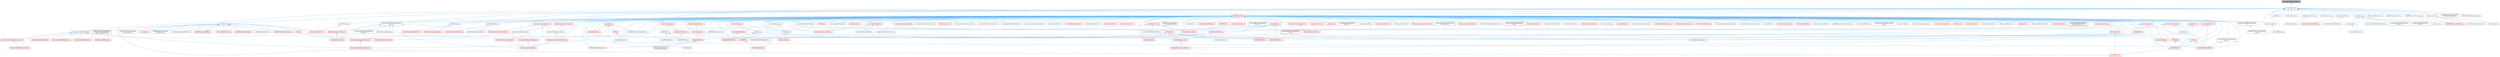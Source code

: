 digraph "StrongObjectPtrTemplates.h"
{
 // INTERACTIVE_SVG=YES
 // LATEX_PDF_SIZE
  bgcolor="transparent";
  edge [fontname=Helvetica,fontsize=10,labelfontname=Helvetica,labelfontsize=10];
  node [fontname=Helvetica,fontsize=10,shape=box,height=0.2,width=0.4];
  Node1 [id="Node000001",label="StrongObjectPtrTemplates.h",height=0.2,width=0.4,color="gray40", fillcolor="grey60", style="filled", fontcolor="black",tooltip=" "];
  Node1 -> Node2 [id="edge1_Node000001_Node000002",dir="back",color="steelblue1",style="solid",tooltip=" "];
  Node2 [id="Node000002",label="StrongObjectPtr.h",height=0.2,width=0.4,color="grey40", fillcolor="white", style="filled",URL="$d4/db9/StrongObjectPtr_8h.html",tooltip=" "];
  Node2 -> Node3 [id="edge2_Node000002_Node000003",dir="back",color="steelblue1",style="solid",tooltip=" "];
  Node3 [id="Node000003",label="AudioDevice.h",height=0.2,width=0.4,color="grey40", fillcolor="white", style="filled",URL="$d7/ddb/AudioDevice_8h.html",tooltip=" "];
  Node3 -> Node4 [id="edge3_Node000003_Node000004",dir="back",color="steelblue1",style="solid",tooltip=" "];
  Node4 [id="Node000004",label="SoundDefinitions.h",height=0.2,width=0.4,color="grey40", fillcolor="white", style="filled",URL="$d4/da9/SoundDefinitions_8h.html",tooltip=" "];
  Node3 -> Node5 [id="edge4_Node000003_Node000005",dir="back",color="steelblue1",style="solid",tooltip=" "];
  Node5 [id="Node000005",label="SoundNodeDoppler.h",height=0.2,width=0.4,color="grey40", fillcolor="white", style="filled",URL="$d1/d51/SoundNodeDoppler_8h.html",tooltip=" "];
  Node3 -> Node6 [id="edge5_Node000003_Node000006",dir="back",color="steelblue1",style="solid",tooltip=" "];
  Node6 [id="Node000006",label="SoundSubmixGraphNode.h",height=0.2,width=0.4,color="grey40", fillcolor="white", style="filled",URL="$d5/d09/SoundSubmixGraphNode_8h.html",tooltip=" "];
  Node2 -> Node7 [id="edge6_Node000002_Node000007",dir="back",color="steelblue1",style="solid",tooltip=" "];
  Node7 [id="Node000007",label="AudioMeter.h",height=0.2,width=0.4,color="grey40", fillcolor="white", style="filled",URL="$de/db0/AudioMeter_8h.html",tooltip=" "];
  Node2 -> Node8 [id="edge7_Node000002_Node000008",dir="back",color="steelblue1",style="solid",tooltip=" "];
  Node8 [id="Node000008",label="AudioOscilloscope.h",height=0.2,width=0.4,color="grey40", fillcolor="white", style="filled",URL="$d5/d81/AudioOscilloscope_8h.html",tooltip=" "];
  Node2 -> Node9 [id="edge8_Node000002_Node000009",dir="back",color="steelblue1",style="solid",tooltip=" "];
  Node9 [id="Node000009",label="AudioSpectrumAnalyzer.h",height=0.2,width=0.4,color="grey40", fillcolor="white", style="filled",URL="$de/dae/AudioSpectrumAnalyzer_8h.html",tooltip=" "];
  Node9 -> Node10 [id="edge9_Node000009_Node000010",dir="back",color="steelblue1",style="solid",tooltip=" "];
  Node10 [id="Node000010",label="AudioSpectrogram.h",height=0.2,width=0.4,color="grey40", fillcolor="white", style="filled",URL="$de/d47/AudioSpectrogram_8h.html",tooltip=" "];
  Node2 -> Node11 [id="edge10_Node000002_Node000011",dir="back",color="steelblue1",style="solid",tooltip=" "];
  Node11 [id="Node000011",label="AudioVectorscope.h",height=0.2,width=0.4,color="grey40", fillcolor="white", style="filled",URL="$d8/d00/AudioVectorscope_8h.html",tooltip=" "];
  Node2 -> Node12 [id="edge11_Node000002_Node000012",dir="back",color="steelblue1",style="solid",tooltip=" "];
  Node12 [id="Node000012",label="DisplayClusterLightCardEditor\lHelper.h",height=0.2,width=0.4,color="grey40", fillcolor="white", style="filled",URL="$d5/d0b/DisplayClusterLightCardEditorHelper_8h.html",tooltip=" "];
  Node2 -> Node13 [id="edge12_Node000002_Node000013",dir="back",color="steelblue1",style="solid",tooltip=" "];
  Node13 [id="Node000013",label="EditorViewModel.h",height=0.2,width=0.4,color="grey40", fillcolor="white", style="filled",URL="$da/d6b/EditorViewModel_8h.html",tooltip=" "];
  Node13 -> Node14 [id="edge13_Node000013_Node000014",dir="back",color="steelblue1",style="solid",tooltip=" "];
  Node14 [id="Node000014",label="EditorSharedViewModelData.h",height=0.2,width=0.4,color="grey40", fillcolor="white", style="filled",URL="$dd/dc7/EditorSharedViewModelData_8h.html",tooltip=" "];
  Node13 -> Node15 [id="edge14_Node000013_Node000015",dir="back",color="steelblue1",style="solid",tooltip=" "];
  Node15 [id="Node000015",label="SequencerEditorViewModel.h",height=0.2,width=0.4,color="red", fillcolor="#FFF0F0", style="filled",URL="$da/d57/SequencerEditorViewModel_8h.html",tooltip=" "];
  Node2 -> Node25 [id="edge15_Node000002_Node000025",dir="back",color="steelblue1",style="solid",tooltip=" "];
  Node25 [id="Node000025",label="GroomAsset.h",height=0.2,width=0.4,color="grey40", fillcolor="white", style="filled",URL="$d8/df1/GroomAsset_8h.html",tooltip=" "];
  Node25 -> Node26 [id="edge16_Node000025_Node000026",dir="back",color="steelblue1",style="solid",tooltip=" "];
  Node26 [id="Node000026",label="GroomCache.h",height=0.2,width=0.4,color="grey40", fillcolor="white", style="filled",URL="$d7/d6e/GroomCache_8h.html",tooltip=" "];
  Node25 -> Node27 [id="edge17_Node000025_Node000027",dir="back",color="steelblue1",style="solid",tooltip=" "];
  Node27 [id="Node000027",label="GroomComponent.h",height=0.2,width=0.4,color="grey40", fillcolor="white", style="filled",URL="$de/d2e/GroomComponent_8h.html",tooltip=" "];
  Node25 -> Node28 [id="edge18_Node000025_Node000028",dir="back",color="steelblue1",style="solid",tooltip=" "];
  Node28 [id="Node000028",label="GroomCreateFollicleMaskOptions.h",height=0.2,width=0.4,color="grey40", fillcolor="white", style="filled",URL="$d7/d8b/GroomCreateFollicleMaskOptions_8h.html",tooltip=" "];
  Node25 -> Node29 [id="edge19_Node000025_Node000029",dir="back",color="steelblue1",style="solid",tooltip=" "];
  Node29 [id="Node000029",label="GroomCreateStrandsTextures\lOptions.h",height=0.2,width=0.4,color="grey40", fillcolor="white", style="filled",URL="$da/dfc/GroomCreateStrandsTexturesOptions_8h.html",tooltip=" "];
  Node25 -> Node30 [id="edge20_Node000025_Node000030",dir="back",color="steelblue1",style="solid",tooltip=" "];
  Node30 [id="Node000030",label="GroomInstance.h",height=0.2,width=0.4,color="grey40", fillcolor="white", style="filled",URL="$dd/d47/GroomInstance_8h.html",tooltip=" "];
  Node30 -> Node27 [id="edge21_Node000030_Node000027",dir="back",color="steelblue1",style="solid",tooltip=" "];
  Node25 -> Node31 [id="edge22_Node000025_Node000031",dir="back",color="steelblue1",style="solid",tooltip=" "];
  Node31 [id="Node000031",label="NiagaraDataInterfaceHair\lStrands.h",height=0.2,width=0.4,color="grey40", fillcolor="white", style="filled",URL="$da/dd2/NiagaraDataInterfaceHairStrands_8h.html",tooltip=" "];
  Node2 -> Node32 [id="edge23_Node000002_Node000032",dir="back",color="steelblue1",style="solid",tooltip=" "];
  Node32 [id="Node000032",label="MovieSceneEntityManager.h",height=0.2,width=0.4,color="grey40", fillcolor="white", style="filled",URL="$d5/d5b/MovieSceneEntityManager_8h.html",tooltip=" "];
  Node32 -> Node33 [id="edge24_Node000032_Node000033",dir="back",color="steelblue1",style="solid",tooltip=" "];
  Node33 [id="Node000033",label="BuiltInComponentTypes.h",height=0.2,width=0.4,color="red", fillcolor="#FFF0F0", style="filled",URL="$dc/d94/BuiltInComponentTypes_8h.html",tooltip=" "];
  Node32 -> Node111 [id="edge25_Node000032_Node000111",dir="back",color="steelblue1",style="solid",tooltip=" "];
  Node111 [id="Node000111",label="MovieSceneComponentAccessors.h",height=0.2,width=0.4,color="red", fillcolor="#FFF0F0", style="filled",URL="$db/d67/MovieSceneComponentAccessors_8h.html",tooltip=" "];
  Node111 -> Node113 [id="edge26_Node000111_Node000113",dir="back",color="steelblue1",style="solid",tooltip=" "];
  Node113 [id="Node000113",label="MovieSceneEntitySystemTask.h",height=0.2,width=0.4,color="red", fillcolor="#FFF0F0", style="filled",URL="$d5/dcb/MovieSceneEntitySystemTask_8h.html",tooltip=" "];
  Node32 -> Node152 [id="edge27_Node000032_Node000152",dir="back",color="steelblue1",style="solid",tooltip=" "];
  Node152 [id="Node000152",label="MovieSceneEntityBuilder.h",height=0.2,width=0.4,color="red", fillcolor="#FFF0F0", style="filled",URL="$d4/df8/MovieSceneEntityBuilder_8h.html",tooltip=" "];
  Node32 -> Node263 [id="edge28_Node000032_Node000263",dir="back",color="steelblue1",style="solid",tooltip=" "];
  Node263 [id="Node000263",label="MovieSceneEntityMutations.h",height=0.2,width=0.4,color="red", fillcolor="#FFF0F0", style="filled",URL="$d1/da2/MovieSceneEntityMutations_8h.html",tooltip=" "];
  Node32 -> Node264 [id="edge29_Node000032_Node000264",dir="back",color="steelblue1",style="solid",tooltip=" "];
  Node264 [id="Node000264",label="MovieSceneEntitySystem.h",height=0.2,width=0.4,color="red", fillcolor="#FFF0F0", style="filled",URL="$dd/d4b/MovieSceneEntitySystem_8h.html",tooltip=" "];
  Node32 -> Node118 [id="edge30_Node000032_Node000118",dir="back",color="steelblue1",style="solid",tooltip=" "];
  Node118 [id="Node000118",label="MovieSceneEntitySystemLinker.h",height=0.2,width=0.4,color="red", fillcolor="#FFF0F0", style="filled",URL="$d9/d16/MovieSceneEntitySystemLinker_8h.html",tooltip=" "];
  Node32 -> Node113 [id="edge31_Node000032_Node000113",dir="back",color="steelblue1",style="solid",tooltip=" "];
  Node32 -> Node211 [id="edge32_Node000032_Node000211",dir="back",color="steelblue1",style="solid",tooltip=" "];
  Node211 [id="Node000211",label="MovieSceneSequenceInstance.h",height=0.2,width=0.4,color="red", fillcolor="#FFF0F0", style="filled",URL="$d1/d07/MovieSceneSequenceInstance_8h.html",tooltip=" "];
  Node211 -> Node118 [id="edge33_Node000211_Node000118",dir="back",color="steelblue1",style="solid",tooltip=" "];
  Node2 -> Node224 [id="edge34_Node000002_Node000224",dir="back",color="steelblue1",style="solid",tooltip=" "];
  Node224 [id="Node000224",label="MovieSceneEvaluationTemplate\lInstance.h",height=0.2,width=0.4,color="grey40", fillcolor="white", style="filled",URL="$dc/d63/MovieSceneEvaluationTemplateInstance_8h.html",tooltip=" "];
  Node224 -> Node225 [id="edge35_Node000224_Node000225",dir="back",color="steelblue1",style="solid",tooltip=" "];
  Node225 [id="Node000225",label="LevelSequencePlayer.h",height=0.2,width=0.4,color="red", fillcolor="#FFF0F0", style="filled",URL="$d0/d5e/LevelSequencePlayer_8h.html",tooltip=" "];
  Node224 -> Node228 [id="edge36_Node000224_Node000228",dir="back",color="steelblue1",style="solid",tooltip=" "];
  Node228 [id="Node000228",label="MovieSceneCompiledVolatility\lManager.h",height=0.2,width=0.4,color="grey40", fillcolor="white", style="filled",URL="$db/ddd/MovieSceneCompiledVolatilityManager_8h.html",tooltip=" "];
  Node224 -> Node134 [id="edge37_Node000224_Node000134",dir="back",color="steelblue1",style="solid",tooltip=" "];
  Node134 [id="Node000134",label="MovieSceneEvaluation.h",height=0.2,width=0.4,color="red", fillcolor="#FFF0F0", style="filled",URL="$dc/ded/MovieSceneEvaluation_8h.html",tooltip=" "];
  Node224 -> Node229 [id="edge38_Node000224_Node000229",dir="back",color="steelblue1",style="solid",tooltip=" "];
  Node229 [id="Node000229",label="MovieSceneLegacyPlayer.h",height=0.2,width=0.4,color="grey40", fillcolor="white", style="filled",URL="$d7/dfb/MovieSceneLegacyPlayer_8h.html",tooltip=" "];
  Node224 -> Node141 [id="edge39_Node000224_Node000141",dir="back",color="steelblue1",style="solid",tooltip=" "];
  Node141 [id="Node000141",label="MovieScenePropertyTemplate.h",height=0.2,width=0.4,color="red", fillcolor="#FFF0F0", style="filled",URL="$d9/d24/MovieScenePropertyTemplate_8h.html",tooltip=" "];
  Node224 -> Node230 [id="edge40_Node000224_Node000230",dir="back",color="steelblue1",style="solid",tooltip=" "];
  Node230 [id="Node000230",label="MovieSceneSequencePlayer.h",height=0.2,width=0.4,color="red", fillcolor="#FFF0F0", style="filled",URL="$d3/d08/MovieSceneSequencePlayer_8h.html",tooltip=" "];
  Node230 -> Node225 [id="edge41_Node000230_Node000225",dir="back",color="steelblue1",style="solid",tooltip=" "];
  Node2 -> Node289 [id="edge42_Node000002_Node000289",dir="back",color="steelblue1",style="solid",tooltip=" "];
  Node289 [id="Node000289",label="MovieSceneMediaTrack.h",height=0.2,width=0.4,color="grey40", fillcolor="white", style="filled",URL="$da/d47/MovieSceneMediaTrack_8h.html",tooltip=" "];
  Node2 -> Node290 [id="edge43_Node000002_Node000290",dir="back",color="steelblue1",style="solid",tooltip=" "];
  Node290 [id="Node000290",label="PointerVariants.h",height=0.2,width=0.4,color="grey40", fillcolor="white", style="filled",URL="$d8/d7c/PointerVariants_8h.html",tooltip=" "];
  Node290 -> Node291 [id="edge44_Node000290_Node000291",dir="back",color="steelblue1",style="solid",tooltip=" "];
  Node291 [id="Node000291",label="IPixelStreaming2AudioSink.h",height=0.2,width=0.4,color="red", fillcolor="#FFF0F0", style="filled",URL="$d4/d83/IPixelStreaming2AudioSink_8h.html",tooltip=" "];
  Node290 -> Node299 [id="edge45_Node000290_Node000299",dir="back",color="steelblue1",style="solid",tooltip=" "];
  Node299 [id="Node000299",label="IPixelStreaming2VideoSink.h",height=0.2,width=0.4,color="red", fillcolor="#FFF0F0", style="filled",URL="$d7/dcb/IPixelStreaming2VideoSink_8h.html",tooltip=" "];
  Node2 -> Node302 [id="edge46_Node000002_Node000302",dir="back",color="steelblue1",style="solid",tooltip=" "];
  Node302 [id="Node000302",label="RigVMCodeGenerator.h",height=0.2,width=0.4,color="grey40", fillcolor="white", style="filled",URL="$d4/d2b/RigVMCodeGenerator_8h.html",tooltip=" "];
  Node2 -> Node303 [id="edge47_Node000002_Node000303",dir="back",color="steelblue1",style="solid",tooltip=" "];
  Node303 [id="Node000303",label="RigVMMinimalEnvironment.h",height=0.2,width=0.4,color="grey40", fillcolor="white", style="filled",URL="$d4/d4a/RigVMMinimalEnvironment_8h.html",tooltip=" "];
  Node303 -> Node304 [id="edge48_Node000303_Node000304",dir="back",color="steelblue1",style="solid",tooltip=" "];
  Node304 [id="Node000304",label="SRigVMNodePreviewWidget.h",height=0.2,width=0.4,color="red", fillcolor="#FFF0F0", style="filled",URL="$d5/d72/SRigVMNodePreviewWidget_8h.html",tooltip=" "];
  Node2 -> Node306 [id="edge49_Node000002_Node000306",dir="back",color="steelblue1",style="solid",tooltip=" "];
  Node306 [id="Node000306",label="ShaderCompiler.h",height=0.2,width=0.4,color="grey40", fillcolor="white", style="filled",URL="$d4/de9/ShaderCompiler_8h.html",tooltip=" "];
  Node306 -> Node307 [id="edge50_Node000306_Node000307",dir="back",color="steelblue1",style="solid",tooltip=" "];
  Node307 [id="Node000307",label="ODSCManager.h",height=0.2,width=0.4,color="grey40", fillcolor="white", style="filled",URL="$d9/d08/ODSCManager_8h.html",tooltip=" "];
  Node306 -> Node308 [id="edge51_Node000306_Node000308",dir="back",color="steelblue1",style="solid",tooltip=" "];
  Node308 [id="Node000308",label="ShaderCompilerInternal.cpp",height=0.2,width=0.4,color="grey40", fillcolor="white", style="filled",URL="$db/dce/ShaderCompilerInternal_8cpp.html",tooltip=" "];
  Node2 -> Node309 [id="edge52_Node000002_Node000309",dir="back",color="steelblue1",style="solid",tooltip=" "];
  Node309 [id="Node000309",label="StateTreeNodeRef.h",height=0.2,width=0.4,color="grey40", fillcolor="white", style="filled",URL="$de/dc3/StateTreeNodeRef_8h.html",tooltip=" "];
  Node309 -> Node310 [id="edge53_Node000309_Node000310",dir="back",color="steelblue1",style="solid",tooltip=" "];
  Node310 [id="Node000310",label="StateTreeExecutionContext.h",height=0.2,width=0.4,color="red", fillcolor="#FFF0F0", style="filled",URL="$d0/d75/StateTreeExecutionContext_8h.html",tooltip=" "];
  Node309 -> Node312 [id="edge54_Node000309_Node000312",dir="back",color="steelblue1",style="solid",tooltip=" "];
  Node312 [id="Node000312",label="StateTreeTaskBlueprintBase.h",height=0.2,width=0.4,color="grey40", fillcolor="white", style="filled",URL="$db/d6a/StateTreeTaskBlueprintBase_8h.html",tooltip=" "];
  Node2 -> Node313 [id="edge55_Node000002_Node000313",dir="back",color="steelblue1",style="solid",tooltip=" "];
  Node313 [id="Node000313",label="StaticMesh.h",height=0.2,width=0.4,color="grey40", fillcolor="white", style="filled",URL="$dc/d8f/StaticMesh_8h.html",tooltip=" "];
  Node313 -> Node314 [id="edge56_Node000313_Node000314",dir="back",color="steelblue1",style="solid",tooltip=" "];
  Node314 [id="Node000314",label="ChaosFleshGenerateSurface\lBindingsNode.h",height=0.2,width=0.4,color="grey40", fillcolor="white", style="filled",URL="$db/dca/ChaosFleshGenerateSurfaceBindingsNode_8h.html",tooltip=" "];
  Node313 -> Node315 [id="edge57_Node000313_Node000315",dir="back",color="steelblue1",style="solid",tooltip=" "];
  Node315 [id="Node000315",label="DisplayClusterConfiguration\lTypes_OutputRemap.h",height=0.2,width=0.4,color="red", fillcolor="#FFF0F0", style="filled",URL="$d9/d4f/DisplayClusterConfigurationTypes__OutputRemap_8h.html",tooltip=" "];
  Node313 -> Node326 [id="edge58_Node000313_Node000326",dir="back",color="steelblue1",style="solid",tooltip=" "];
  Node326 [id="Node000326",label="Editor.h",height=0.2,width=0.4,color="red", fillcolor="#FFF0F0", style="filled",URL="$de/d6e/Editor_8h.html",tooltip=" "];
  Node326 -> Node458 [id="edge59_Node000326_Node000458",dir="back",color="steelblue1",style="solid",tooltip=" "];
  Node458 [id="Node000458",label="ExternalDirtyActorsTracker.h",height=0.2,width=0.4,color="red", fillcolor="#FFF0F0", style="filled",URL="$db/d89/ExternalDirtyActorsTracker_8h.html",tooltip=" "];
  Node313 -> Node546 [id="edge60_Node000313_Node000546",dir="back",color="steelblue1",style="solid",tooltip=" "];
  Node546 [id="Node000546",label="EngineMinimal.h",height=0.2,width=0.4,color="red", fillcolor="#FFF0F0", style="filled",URL="$d0/d2c/EngineMinimal_8h.html",tooltip=" "];
  Node313 -> Node548 [id="edge61_Node000313_Node000548",dir="back",color="steelblue1",style="solid",tooltip=" "];
  Node548 [id="Node000548",label="EngineSharedPCH.h",height=0.2,width=0.4,color="red", fillcolor="#FFF0F0", style="filled",URL="$dc/dbb/EngineSharedPCH_8h.html",tooltip=" "];
  Node313 -> Node549 [id="edge62_Node000313_Node000549",dir="back",color="steelblue1",style="solid",tooltip=" "];
  Node549 [id="Node000549",label="FleshAsset.h",height=0.2,width=0.4,color="red", fillcolor="#FFF0F0", style="filled",URL="$d7/d5c/FleshAsset_8h.html",tooltip=" "];
  Node313 -> Node557 [id="edge63_Node000313_Node000557",dir="back",color="steelblue1",style="solid",tooltip=" "];
  Node557 [id="Node000557",label="InstancedStaticMesh.h",height=0.2,width=0.4,color="red", fillcolor="#FFF0F0", style="filled",URL="$dd/d89/InstancedStaticMesh_8h.html",tooltip=" "];
  Node313 -> Node561 [id="edge64_Node000313_Node000561",dir="back",color="steelblue1",style="solid",tooltip=" "];
  Node561 [id="Node000561",label="LightWeightInstanceStatic\lMeshManager.h",height=0.2,width=0.4,color="grey40", fillcolor="white", style="filled",URL="$d4/d75/LightWeightInstanceStaticMeshManager_8h.html",tooltip=" "];
  Node313 -> Node562 [id="edge65_Node000313_Node000562",dir="back",color="steelblue1",style="solid",tooltip=" "];
  Node562 [id="Node000562",label="NaniteAssemblyDataBuilder.h",height=0.2,width=0.4,color="grey40", fillcolor="white", style="filled",URL="$d4/d5c/NaniteAssemblyDataBuilder_8h.html",tooltip=" "];
  Node313 -> Node563 [id="edge66_Node000313_Node000563",dir="back",color="steelblue1",style="solid",tooltip=" "];
  Node563 [id="Node000563",label="NaniteResourcesHelper.h",height=0.2,width=0.4,color="red", fillcolor="#FFF0F0", style="filled",URL="$dc/d48/NaniteResourcesHelper_8h.html",tooltip=" "];
  Node563 -> Node563 [id="edge67_Node000563_Node000563",dir="back",color="steelblue1",style="solid",tooltip=" "];
  Node313 -> Node565 [id="edge68_Node000313_Node000565",dir="back",color="steelblue1",style="solid",tooltip=" "];
  Node565 [id="Node000565",label="PhysicsDataCollection.h",height=0.2,width=0.4,color="red", fillcolor="#FFF0F0", style="filled",URL="$d0/de2/PhysicsDataCollection_8h.html",tooltip=" "];
  Node313 -> Node567 [id="edge69_Node000313_Node000567",dir="back",color="steelblue1",style="solid",tooltip=" "];
  Node567 [id="Node000567",label="StaticMeshBackedTarget.h",height=0.2,width=0.4,color="red", fillcolor="#FFF0F0", style="filled",URL="$db/d72/StaticMeshBackedTarget_8h.html",tooltip=" "];
  Node313 -> Node573 [id="edge70_Node000313_Node000573",dir="back",color="steelblue1",style="solid",tooltip=" "];
  Node573 [id="Node000573",label="StaticMeshImportUtils.h",height=0.2,width=0.4,color="grey40", fillcolor="white", style="filled",URL="$df/db9/StaticMeshImportUtils_8h.html",tooltip=" "];
  Node313 -> Node574 [id="edge71_Node000313_Node000574",dir="back",color="steelblue1",style="solid",tooltip=" "];
  Node574 [id="Node000574",label="StaticMeshSceneProxyDesc.h",height=0.2,width=0.4,color="red", fillcolor="#FFF0F0", style="filled",URL="$d0/d31/StaticMeshSceneProxyDesc_8h.html",tooltip=" "];
  Node2 -> Node576 [id="edge72_Node000002_Node000576",dir="back",color="steelblue1",style="solid",tooltip=" "];
  Node576 [id="Node000576",label="Texture2DArray.cpp",height=0.2,width=0.4,color="grey40", fillcolor="white", style="filled",URL="$d7/d13/Texture2DArray_8cpp.html",tooltip=" "];
  Node2 -> Node577 [id="edge73_Node000002_Node000577",dir="back",color="steelblue1",style="solid",tooltip=" "];
  Node577 [id="Node000577",label="WeakObjectPtr.h",height=0.2,width=0.4,color="red", fillcolor="#FFF0F0", style="filled",URL="$d6/d96/WeakObjectPtr_8h.html",tooltip=" "];
  Node577 -> Node578 [id="edge74_Node000577_Node000578",dir="back",color="steelblue1",style="solid",tooltip=" "];
  Node578 [id="Node000578",label="ActorDeferredScriptManager.h",height=0.2,width=0.4,color="grey40", fillcolor="white", style="filled",URL="$d1/dc5/ActorDeferredScriptManager_8h.html",tooltip=" "];
  Node577 -> Node579 [id="edge75_Node000577_Node000579",dir="back",color="steelblue1",style="solid",tooltip=" "];
  Node579 [id="Node000579",label="AnimBank.h",height=0.2,width=0.4,color="red", fillcolor="#FFF0F0", style="filled",URL="$d6/dc9/AnimBank_8h.html",tooltip=" "];
  Node577 -> Node584 [id="edge76_Node000577_Node000584",dir="back",color="steelblue1",style="solid",tooltip=" "];
  Node584 [id="Node000584",label="ArchiveUObjectFromStructured\lArchive.h",height=0.2,width=0.4,color="grey40", fillcolor="white", style="filled",URL="$d2/d52/ArchiveUObjectFromStructuredArchive_8h.html",tooltip=" "];
  Node584 -> Node585 [id="edge77_Node000584_Node000585",dir="back",color="steelblue1",style="solid",tooltip=" "];
  Node585 [id="Node000585",label="CoreUObjectSharedPCH.h",height=0.2,width=0.4,color="red", fillcolor="#FFF0F0", style="filled",URL="$de/d2f/CoreUObjectSharedPCH_8h.html",tooltip=" "];
  Node577 -> Node587 [id="edge78_Node000577_Node000587",dir="back",color="steelblue1",style="solid",tooltip=" "];
  Node587 [id="Node000587",label="AssetCompilingManager.h",height=0.2,width=0.4,color="grey40", fillcolor="white", style="filled",URL="$d2/d23/AssetCompilingManager_8h.html",tooltip=" "];
  Node577 -> Node588 [id="edge79_Node000577_Node000588",dir="back",color="steelblue1",style="solid",tooltip=" "];
  Node588 [id="Node000588",label="AttributeTypes.h",height=0.2,width=0.4,color="red", fillcolor="#FFF0F0", style="filled",URL="$db/d70/AttributeTypes_8h.html",tooltip=" "];
  Node577 -> Node590 [id="edge80_Node000577_Node000590",dir="back",color="steelblue1",style="solid",tooltip=" "];
  Node590 [id="Node000590",label="AudioDeviceHandle.h",height=0.2,width=0.4,color="red", fillcolor="#FFF0F0", style="filled",URL="$d5/db6/AudioDeviceHandle_8h.html",tooltip=" "];
  Node590 -> Node3 [id="edge81_Node000590_Node000003",dir="back",color="steelblue1",style="solid",tooltip=" "];
  Node590 -> Node591 [id="edge82_Node000590_Node000591",dir="back",color="steelblue1",style="solid",tooltip=" "];
  Node591 [id="Node000591",label="AudioDeviceManager.h",height=0.2,width=0.4,color="red", fillcolor="#FFF0F0", style="filled",URL="$d2/ded/AudioDeviceManager_8h.html",tooltip=" "];
  Node591 -> Node4 [id="edge83_Node000591_Node000004",dir="back",color="steelblue1",style="solid",tooltip=" "];
  Node577 -> Node591 [id="edge84_Node000577_Node000591",dir="back",color="steelblue1",style="solid",tooltip=" "];
  Node577 -> Node501 [id="edge85_Node000577_Node000501",dir="back",color="steelblue1",style="solid",tooltip=" "];
  Node501 [id="Node000501",label="BPVariableDragDropAction.h",height=0.2,width=0.4,color="grey40", fillcolor="white", style="filled",URL="$dd/d23/BPVariableDragDropAction_8h.html",tooltip=" "];
  Node577 -> Node954 [id="edge86_Node000577_Node000954",dir="back",color="steelblue1",style="solid",tooltip=" "];
  Node954 [id="Node000954",label="BezierChannelCurveModel.h",height=0.2,width=0.4,color="red", fillcolor="#FFF0F0", style="filled",URL="$d3/d63/BezierChannelCurveModel_8h.html",tooltip=" "];
  Node577 -> Node958 [id="edge87_Node000577_Node000958",dir="back",color="steelblue1",style="solid",tooltip=" "];
  Node958 [id="Node000958",label="BlueprintActionFilter.h",height=0.2,width=0.4,color="red", fillcolor="#FFF0F0", style="filled",URL="$d5/d2a/BlueprintActionFilter_8h.html",tooltip=" "];
  Node577 -> Node1103 [id="edge88_Node000577_Node001103",dir="back",color="steelblue1",style="solid",tooltip=" "];
  Node1103 [id="Node001103",label="BlueprintAsyncActionBase.h",height=0.2,width=0.4,color="red", fillcolor="#FFF0F0", style="filled",URL="$d6/dd0/BlueprintAsyncActionBase_8h.html",tooltip=" "];
  Node577 -> Node500 [id="edge89_Node000577_Node000500",dir="back",color="steelblue1",style="solid",tooltip=" "];
  Node500 [id="Node000500",label="BlueprintEditor.h",height=0.2,width=0.4,color="red", fillcolor="#FFF0F0", style="filled",URL="$df/d7d/BlueprintEditor_8h.html",tooltip=" "];
  Node500 -> Node501 [id="edge90_Node000500_Node000501",dir="back",color="steelblue1",style="solid",tooltip=" "];
  Node500 -> Node507 [id="edge91_Node000500_Node000507",dir="back",color="steelblue1",style="solid",tooltip=" "];
  Node507 [id="Node000507",label="SBlueprintEditorSelected\lDebugObjectWidget.h",height=0.2,width=0.4,color="grey40", fillcolor="white", style="filled",URL="$de/d6c/SBlueprintEditorSelectedDebugObjectWidget_8h.html",tooltip=" "];
  Node500 -> Node509 [id="edge92_Node000500_Node000509",dir="back",color="steelblue1",style="solid",tooltip=" "];
  Node509 [id="Node000509",label="SSCSEditor.h",height=0.2,width=0.4,color="grey40", fillcolor="white", style="filled",URL="$d0/d2e/SSCSEditor_8h.html",tooltip=" "];
  Node577 -> Node1116 [id="edge93_Node000577_Node001116",dir="back",color="steelblue1",style="solid",tooltip=" "];
  Node1116 [id="Node001116",label="BlueprintManagedListDetails.h",height=0.2,width=0.4,color="grey40", fillcolor="white", style="filled",URL="$da/d22/BlueprintManagedListDetails_8h.html",tooltip=" "];
  Node577 -> Node1117 [id="edge94_Node000577_Node001117",dir="back",color="steelblue1",style="solid",tooltip=" "];
  Node1117 [id="Node001117",label="BlueprintNodeBinder.h",height=0.2,width=0.4,color="red", fillcolor="#FFF0F0", style="filled",URL="$de/dd8/BlueprintNodeBinder_8h.html",tooltip=" "];
  Node1117 -> Node958 [id="edge95_Node001117_Node000958",dir="back",color="steelblue1",style="solid",tooltip=" "];
  Node577 -> Node1120 [id="edge96_Node000577_Node001120",dir="back",color="steelblue1",style="solid",tooltip=" "];
  Node1120 [id="Node001120",label="BoneContainer.h",height=0.2,width=0.4,color="red", fillcolor="#FFF0F0", style="filled",URL="$d9/d68/BoneContainer_8h.html",tooltip=" "];
  Node1120 -> Node546 [id="edge97_Node001120_Node000546",dir="back",color="steelblue1",style="solid",tooltip=" "];
  Node1120 -> Node548 [id="edge98_Node001120_Node000548",dir="back",color="steelblue1",style="solid",tooltip=" "];
  Node577 -> Node1194 [id="edge99_Node000577_Node001194",dir="back",color="steelblue1",style="solid",tooltip=" "];
  Node1194 [id="Node001194",label="BoolChannelCurveModel.h",height=0.2,width=0.4,color="grey40", fillcolor="white", style="filled",URL="$d0/d51/BoolChannelCurveModel_8h.html",tooltip=" "];
  Node577 -> Node1195 [id="edge100_Node000577_Node001195",dir="back",color="steelblue1",style="solid",tooltip=" "];
  Node1195 [id="Node001195",label="BrainComponent.h",height=0.2,width=0.4,color="red", fillcolor="#FFF0F0", style="filled",URL="$d6/dc0/BrainComponent_8h.html",tooltip=" "];
  Node577 -> Node1224 [id="edge101_Node000577_Node001224",dir="back",color="steelblue1",style="solid",tooltip=" "];
  Node1224 [id="Node001224",label="CacheCollectionCustomization.h",height=0.2,width=0.4,color="grey40", fillcolor="white", style="filled",URL="$d7/dfe/CacheCollectionCustomization_8h.html",tooltip=" "];
  Node577 -> Node1225 [id="edge102_Node000577_Node001225",dir="back",color="steelblue1",style="solid",tooltip=" "];
  Node1225 [id="Node001225",label="ChannelCurveModel.h",height=0.2,width=0.4,color="red", fillcolor="#FFF0F0", style="filled",URL="$de/dfa/ChannelCurveModel_8h.html",tooltip=" "];
  Node1225 -> Node954 [id="edge103_Node001225_Node000954",dir="back",color="steelblue1",style="solid",tooltip=" "];
  Node1225 -> Node1194 [id="edge104_Node001225_Node001194",dir="back",color="steelblue1",style="solid",tooltip=" "];
  Node1225 -> Node1227 [id="edge105_Node001225_Node001227",dir="back",color="steelblue1",style="solid",tooltip=" "];
  Node1227 [id="Node001227",label="IntegerChannelCurveModel.h",height=0.2,width=0.4,color="grey40", fillcolor="white", style="filled",URL="$df/d26/IntegerChannelCurveModel_8h.html",tooltip=" "];
  Node577 -> Node1228 [id="edge106_Node000577_Node001228",dir="back",color="steelblue1",style="solid",tooltip=" "];
  Node1228 [id="Node001228",label="CommonUIActionRouterBase.h",height=0.2,width=0.4,color="grey40", fillcolor="white", style="filled",URL="$d9/dd5/CommonUIActionRouterBase_8h.html",tooltip=" "];
  Node577 -> Node1229 [id="edge107_Node000577_Node001229",dir="back",color="steelblue1",style="solid",tooltip=" "];
  Node1229 [id="Node001229",label="CommonUIVisibilitySubsystem.h",height=0.2,width=0.4,color="grey40", fillcolor="white", style="filled",URL="$d2/d88/CommonUIVisibilitySubsystem_8h.html",tooltip=" "];
  Node577 -> Node1230 [id="edge108_Node000577_Node001230",dir="back",color="steelblue1",style="solid",tooltip=" "];
  Node1230 [id="Node001230",label="ComponentDelegateBinding.h",height=0.2,width=0.4,color="grey40", fillcolor="white", style="filled",URL="$d2/dc2/ComponentDelegateBinding_8h.html",tooltip=" "];
  Node577 -> Node1231 [id="edge109_Node000577_Node001231",dir="back",color="steelblue1",style="solid",tooltip=" "];
  Node1231 [id="Node001231",label="ComponentVisualizer.h",height=0.2,width=0.4,color="red", fillcolor="#FFF0F0", style="filled",URL="$d3/d9b/ComponentVisualizer_8h.html",tooltip=" "];
  Node577 -> Node1233 [id="edge110_Node000577_Node001233",dir="back",color="steelblue1",style="solid",tooltip=" "];
  Node1233 [id="Node001233",label="ConstraintChannelCurveModel.h",height=0.2,width=0.4,color="grey40", fillcolor="white", style="filled",URL="$d9/d5f/ConstraintChannelCurveModel_8h.html",tooltip=" "];
  Node577 -> Node1234 [id="edge111_Node000577_Node001234",dir="back",color="steelblue1",style="solid",tooltip=" "];
  Node1234 [id="Node001234",label="ContentBundleClient.h",height=0.2,width=0.4,color="grey40", fillcolor="white", style="filled",URL="$db/d4f/ContentBundleClient_8h.html",tooltip=" "];
  Node577 -> Node1235 [id="edge112_Node000577_Node001235",dir="back",color="steelblue1",style="solid",tooltip=" "];
  Node1235 [id="Node001235",label="ContentBundleContainer.h",height=0.2,width=0.4,color="red", fillcolor="#FFF0F0", style="filled",URL="$d0/d19/ContentBundleContainer_8h.html",tooltip=" "];
  Node577 -> Node1237 [id="edge113_Node000577_Node001237",dir="back",color="steelblue1",style="solid",tooltip=" "];
  Node1237 [id="Node001237",label="ContentBundleEditor.h",height=0.2,width=0.4,color="grey40", fillcolor="white", style="filled",URL="$dc/d57/ContentBundleEditor_8h.html",tooltip=" "];
  Node577 -> Node1238 [id="edge114_Node000577_Node001238",dir="back",color="steelblue1",style="solid",tooltip=" "];
  Node1238 [id="Node001238",label="ContentStreaming.h",height=0.2,width=0.4,color="red", fillcolor="#FFF0F0", style="filled",URL="$dd/d05/ContentStreaming_8h.html",tooltip=" "];
  Node577 -> Node1276 [id="edge115_Node000577_Node001276",dir="back",color="steelblue1",style="solid",tooltip=" "];
  Node1276 [id="Node001276",label="CookCommandlet.h",height=0.2,width=0.4,color="red", fillcolor="#FFF0F0", style="filled",URL="$d2/df7/CookCommandlet_8h.html",tooltip=" "];
  Node577 -> Node1277 [id="edge116_Node000577_Node001277",dir="back",color="steelblue1",style="solid",tooltip=" "];
  Node1277 [id="Node001277",label="CookOnTheFlyServer.h",height=0.2,width=0.4,color="red", fillcolor="#FFF0F0", style="filled",URL="$dc/dca/CookOnTheFlyServer_8h.html",tooltip=" "];
  Node577 -> Node1278 [id="edge117_Node000577_Node001278",dir="back",color="steelblue1",style="solid",tooltip=" "];
  Node1278 [id="Node001278",label="CoreNet.h",height=0.2,width=0.4,color="red", fillcolor="#FFF0F0", style="filled",URL="$da/d1a/CoreNet_8h.html",tooltip=" "];
  Node1278 -> Node1675 [id="edge118_Node001278_Node001675",dir="back",color="steelblue1",style="solid",tooltip=" "];
  Node1675 [id="Node001675",label="CoreUObject.h",height=0.2,width=0.4,color="red", fillcolor="#FFF0F0", style="filled",URL="$d0/ded/CoreUObject_8h.html",tooltip=" "];
  Node1675 -> Node546 [id="edge119_Node001675_Node000546",dir="back",color="steelblue1",style="solid",tooltip=" "];
  Node1278 -> Node585 [id="edge120_Node001278_Node000585",dir="back",color="steelblue1",style="solid",tooltip=" "];
  Node577 -> Node1675 [id="edge121_Node000577_Node001675",dir="back",color="steelblue1",style="solid",tooltip=" "];
  Node577 -> Node585 [id="edge122_Node000577_Node000585",dir="back",color="steelblue1",style="solid",tooltip=" "];
  Node577 -> Node2188 [id="edge123_Node000577_Node002188",dir="back",color="steelblue1",style="solid",tooltip=" "];
  Node2188 [id="Node002188",label="DataRegistry.h",height=0.2,width=0.4,color="grey40", fillcolor="white", style="filled",URL="$d9/d59/DataRegistry_8h.html",tooltip=" "];
  Node2188 -> Node1165 [id="edge124_Node002188_Node001165",dir="back",color="steelblue1",style="solid",tooltip=" "];
  Node1165 [id="Node001165",label="ReferencePose.h",height=0.2,width=0.4,color="red", fillcolor="#FFF0F0", style="filled",URL="$d7/d7f/ReferencePose_8h.html",tooltip=" "];
  Node577 -> Node2187 [id="edge125_Node000577_Node002187",dir="back",color="steelblue1",style="solid",tooltip=" "];
  Node2187 [id="Node002187",label="DataRegistryTypes.h",height=0.2,width=0.4,color="grey40", fillcolor="white", style="filled",URL="$de/d7c/DataRegistryTypes_8h.html",tooltip=" "];
  Node2187 -> Node2188 [id="edge126_Node002187_Node002188",dir="back",color="steelblue1",style="solid",tooltip=" "];
  Node577 -> Node2244 [id="edge127_Node000577_Node002244",dir="back",color="steelblue1",style="solid",tooltip=" "];
  Node2244 [id="Node002244",label="DelayAction.h",height=0.2,width=0.4,color="grey40", fillcolor="white", style="filled",URL="$d0/d3c/DelayAction_8h.html",tooltip=" "];
  Node577 -> Node2245 [id="edge128_Node000577_Node002245",dir="back",color="steelblue1",style="solid",tooltip=" "];
  Node2245 [id="Node002245",label="DisplayClusterViewport\l_CameraDepthOfField.h",height=0.2,width=0.4,color="grey40", fillcolor="white", style="filled",URL="$df/d89/DisplayClusterViewport__CameraDepthOfField_8h.html",tooltip=" "];
  Node577 -> Node2246 [id="edge129_Node000577_Node002246",dir="back",color="steelblue1",style="solid",tooltip=" "];
  Node2246 [id="Node002246",label="DisplayClusterWeakStageActor\lPtr.h",height=0.2,width=0.4,color="grey40", fillcolor="white", style="filled",URL="$d5/d5c/DisplayClusterWeakStageActorPtr_8h.html",tooltip=" "];
  Node2246 -> Node12 [id="edge130_Node002246_Node000012",dir="back",color="steelblue1",style="solid",tooltip=" "];
  Node577 -> Node2247 [id="edge131_Node000577_Node002247",dir="back",color="steelblue1",style="solid",tooltip=" "];
  Node2247 [id="Node002247",label="DuplicatedObject.h",height=0.2,width=0.4,color="red", fillcolor="#FFF0F0", style="filled",URL="$d9/d5a/DuplicatedObject_8h.html",tooltip=" "];
  Node2247 -> Node1675 [id="edge132_Node002247_Node001675",dir="back",color="steelblue1",style="solid",tooltip=" "];
  Node577 -> Node2250 [id="edge133_Node000577_Node002250",dir="back",color="steelblue1",style="solid",tooltip=" "];
  Node2250 [id="Node002250",label="EdGraphNode.h",height=0.2,width=0.4,color="red", fillcolor="#FFF0F0", style="filled",URL="$d0/dc0/EdGraphNode_8h.html",tooltip=" "];
  Node2250 -> Node958 [id="edge134_Node002250_Node000958",dir="back",color="steelblue1",style="solid",tooltip=" "];
  Node2250 -> Node500 [id="edge135_Node002250_Node000500",dir="back",color="steelblue1",style="solid",tooltip=" "];
  Node2250 -> Node2316 [id="edge136_Node002250_Node002316",dir="back",color="steelblue1",style="solid",tooltip=" "];
  Node2316 [id="Node002316",label="EdGraphPin.h",height=0.2,width=0.4,color="red", fillcolor="#FFF0F0", style="filled",URL="$da/d52/EdGraphPin_8h.html",tooltip=" "];
  Node2316 -> Node500 [id="edge137_Node002316_Node000500",dir="back",color="steelblue1",style="solid",tooltip=" "];
  Node2316 -> Node2292 [id="edge138_Node002316_Node002292",dir="back",color="steelblue1",style="solid",tooltip=" "];
  Node2292 [id="Node002292",label="EdGraphSchema_K2.h",height=0.2,width=0.4,color="red", fillcolor="#FFF0F0", style="filled",URL="$d0/dcf/EdGraphSchema__K2_8h.html",tooltip=" "];
  Node2292 -> Node2271 [id="edge139_Node002292_Node002271",dir="back",color="steelblue1",style="solid",tooltip=" "];
  Node2271 [id="Node002271",label="EdGraphSchema_K2_Actions.h",height=0.2,width=0.4,color="red", fillcolor="#FFF0F0", style="filled",URL="$d8/d9c/EdGraphSchema__K2__Actions_8h.html",tooltip=" "];
  Node2316 -> Node2271 [id="edge140_Node002316_Node002271",dir="back",color="steelblue1",style="solid",tooltip=" "];
  Node2316 -> Node2335 [id="edge141_Node002316_Node002335",dir="back",color="steelblue1",style="solid",tooltip=" "];
  Node2335 [id="Node002335",label="EdGraphToken.h",height=0.2,width=0.4,color="red", fillcolor="#FFF0F0", style="filled",URL="$d8/da2/EdGraphToken_8h.html",tooltip=" "];
  Node2316 -> Node2336 [id="edge142_Node002316_Node002336",dir="back",color="steelblue1",style="solid",tooltip=" "];
  Node2336 [id="Node002336",label="EdGraphUtilities.h",height=0.2,width=0.4,color="red", fillcolor="#FFF0F0", style="filled",URL="$da/db8/EdGraphUtilities_8h.html",tooltip=" "];
  Node2316 -> Node548 [id="edge143_Node002316_Node000548",dir="back",color="steelblue1",style="solid",tooltip=" "];
  Node2316 -> Node2341 [id="edge144_Node002316_Node002341",dir="back",color="steelblue1",style="solid",tooltip=" "];
  Node2341 [id="Node002341",label="SPinValueInspector.h",height=0.2,width=0.4,color="grey40", fillcolor="white", style="filled",URL="$d6/d85/SPinValueInspector_8h.html",tooltip=" "];
  Node2250 -> Node2292 [id="edge145_Node002250_Node002292",dir="back",color="steelblue1",style="solid",tooltip=" "];
  Node2250 -> Node2336 [id="edge146_Node002250_Node002336",dir="back",color="steelblue1",style="solid",tooltip=" "];
  Node2250 -> Node548 [id="edge147_Node002250_Node000548",dir="back",color="steelblue1",style="solid",tooltip=" "];
  Node2250 -> Node2349 [id="edge148_Node002250_Node002349",dir="back",color="steelblue1",style="solid",tooltip=" "];
  Node2349 [id="Node002349",label="MovieSceneDirectorBlueprint\lUtils.h",height=0.2,width=0.4,color="red", fillcolor="#FFF0F0", style="filled",URL="$d3/d44/MovieSceneDirectorBlueprintUtils_8h.html",tooltip=" "];
  Node2250 -> Node6 [id="edge149_Node002250_Node000006",dir="back",color="steelblue1",style="solid",tooltip=" "];
  Node577 -> Node2316 [id="edge150_Node000577_Node002316",dir="back",color="steelblue1",style="solid",tooltip=" "];
  Node577 -> Node2292 [id="edge151_Node000577_Node002292",dir="back",color="steelblue1",style="solid",tooltip=" "];
  Node577 -> Node2271 [id="edge152_Node000577_Node002271",dir="back",color="steelblue1",style="solid",tooltip=" "];
  Node577 -> Node2335 [id="edge153_Node000577_Node002335",dir="back",color="steelblue1",style="solid",tooltip=" "];
  Node577 -> Node2336 [id="edge154_Node000577_Node002336",dir="back",color="steelblue1",style="solid",tooltip=" "];
  Node577 -> Node2362 [id="edge155_Node000577_Node002362",dir="back",color="steelblue1",style="solid",tooltip=" "];
  Node2362 [id="Node002362",label="EditorActorFolders.h",height=0.2,width=0.4,color="grey40", fillcolor="white", style="filled",URL="$d9/dc1/EditorActorFolders_8h.html",tooltip=" "];
  Node577 -> Node2363 [id="edge156_Node000577_Node002363",dir="back",color="steelblue1",style="solid",tooltip=" "];
  Node2363 [id="Node002363",label="EngineBaseTypes.h",height=0.2,width=0.4,color="red", fillcolor="#FFF0F0", style="filled",URL="$d6/d1a/EngineBaseTypes_8h.html",tooltip=" "];
  Node2363 -> Node1228 [id="edge157_Node002363_Node001228",dir="back",color="steelblue1",style="solid",tooltip=" "];
  Node2363 -> Node1231 [id="edge158_Node002363_Node001231",dir="back",color="steelblue1",style="solid",tooltip=" "];
  Node2363 -> Node548 [id="edge159_Node002363_Node000548",dir="back",color="steelblue1",style="solid",tooltip=" "];
  Node2363 -> Node2534 [id="edge160_Node002363_Node002534",dir="back",color="steelblue1",style="solid",tooltip=" "];
  Node2534 [id="Node002534",label="LevelEditorSequencerIntegration.h",height=0.2,width=0.4,color="grey40", fillcolor="white", style="filled",URL="$d5/d15/LevelEditorSequencerIntegration_8h.html",tooltip=" "];
  Node577 -> Node458 [id="edge161_Node000577_Node000458",dir="back",color="steelblue1",style="solid",tooltip=" "];
  Node577 -> Node2634 [id="edge162_Node000577_Node002634",dir="back",color="steelblue1",style="solid",tooltip=" "];
  Node2634 [id="Node002634",label="FbxImporter.h",height=0.2,width=0.4,color="grey40", fillcolor="white", style="filled",URL="$d4/dfb/FbxImporter_8h.html",tooltip=" "];
  Node577 -> Node2635 [id="edge163_Node000577_Node002635",dir="back",color="steelblue1",style="solid",tooltip=" "];
  Node2635 [id="Node002635",label="Field.h",height=0.2,width=0.4,color="red", fillcolor="#FFF0F0", style="filled",URL="$d8/db3/Field_8h.html",tooltip=" "];
  Node2635 -> Node958 [id="edge164_Node002635_Node000958",dir="back",color="steelblue1",style="solid",tooltip=" "];
  Node2635 -> Node1278 [id="edge165_Node002635_Node001278",dir="back",color="steelblue1",style="solid",tooltip=" "];
  Node2635 -> Node5113 [id="edge166_Node002635_Node005113",dir="back",color="steelblue1",style="solid",tooltip=" "];
  Node5113 [id="Node005113",label="FieldPath.h",height=0.2,width=0.4,color="red", fillcolor="#FFF0F0", style="filled",URL="$d7/d6c/FieldPath_8h.html",tooltip=" "];
  Node5113 -> Node2281 [id="edge167_Node005113_Node002281",dir="back",color="steelblue1",style="solid",tooltip=" "];
  Node2281 [id="Node002281",label="MovieSceneEvent.h",height=0.2,width=0.4,color="red", fillcolor="#FFF0F0", style="filled",URL="$dc/d97/MovieSceneEvent_8h.html",tooltip=" "];
  Node577 -> Node5113 [id="edge168_Node000577_Node005113",dir="back",color="steelblue1",style="solid",tooltip=" "];
  Node577 -> Node2272 [id="edge169_Node000577_Node002272",dir="back",color="steelblue1",style="solid",tooltip=" "];
  Node2272 [id="Node002272",label="FindInBlueprintManager.h",height=0.2,width=0.4,color="red", fillcolor="#FFF0F0", style="filled",URL="$db/d3b/FindInBlueprintManager_8h.html",tooltip=" "];
  Node577 -> Node5122 [id="edge170_Node000577_Node005122",dir="back",color="steelblue1",style="solid",tooltip=" "];
  Node5122 [id="Node005122",label="Folder.h",height=0.2,width=0.4,color="red", fillcolor="#FFF0F0", style="filled",URL="$d0/dd2/Folder_8h.html",tooltip=" "];
  Node5122 -> Node2362 [id="edge171_Node005122_Node002362",dir="back",color="steelblue1",style="solid",tooltip=" "];
  Node577 -> Node3897 [id="edge172_Node000577_Node003897",dir="back",color="steelblue1",style="solid",tooltip=" "];
  Node3897 [id="Node003897",label="FolderModel.h",height=0.2,width=0.4,color="red", fillcolor="#FFF0F0", style="filled",URL="$d4/d1d/FolderModel_8h.html",tooltip=" "];
  Node577 -> Node2840 [id="edge173_Node000577_Node002840",dir="back",color="steelblue1",style="solid",tooltip=" "];
  Node2840 [id="Node002840",label="GameplayTaskTypes.h",height=0.2,width=0.4,color="red", fillcolor="#FFF0F0", style="filled",URL="$d0/da0/GameplayTaskTypes_8h.html",tooltip=" "];
  Node577 -> Node5128 [id="edge174_Node000577_Node005128",dir="back",color="steelblue1",style="solid",tooltip=" "];
  Node5128 [id="Node005128",label="GeneratedBlueprintDelegate\lBinding.h",height=0.2,width=0.4,color="grey40", fillcolor="white", style="filled",URL="$d6/d1b/GeneratedBlueprintDelegateBinding_8h.html",tooltip=" "];
  Node577 -> Node3564 [id="edge175_Node000577_Node003564",dir="back",color="steelblue1",style="solid",tooltip=" "];
  Node3564 [id="Node003564",label="ISequencerChannelInterface.h",height=0.2,width=0.4,color="red", fillcolor="#FFF0F0", style="filled",URL="$d0/dd3/ISequencerChannelInterface_8h.html",tooltip=" "];
  Node3564 -> Node3255 [id="edge176_Node003564_Node003255",dir="back",color="steelblue1",style="solid",tooltip=" "];
  Node3255 [id="Node003255",label="SequencerChannelTraits.h",height=0.2,width=0.4,color="red", fillcolor="#FFF0F0", style="filled",URL="$d6/db9/SequencerChannelTraits_8h.html",tooltip=" "];
  Node577 -> Node3715 [id="edge177_Node000577_Node003715",dir="back",color="steelblue1",style="solid",tooltip=" "];
  Node3715 [id="Node003715",label="ISequencerSection.h",height=0.2,width=0.4,color="red", fillcolor="#FFF0F0", style="filled",URL="$d7/d4b/ISequencerSection_8h.html",tooltip=" "];
  Node577 -> Node4560 [id="edge178_Node000577_Node004560",dir="back",color="steelblue1",style="solid",tooltip=" "];
  Node4560 [id="Node004560",label="InputState.h",height=0.2,width=0.4,color="red", fillcolor="#FFF0F0", style="filled",URL="$d7/dfa/InputState_8h.html",tooltip=" "];
  Node577 -> Node1227 [id="edge179_Node000577_Node001227",dir="back",color="steelblue1",style="solid",tooltip=" "];
  Node577 -> Node5129 [id="edge180_Node000577_Node005129",dir="back",color="steelblue1",style="solid",tooltip=" "];
  Node5129 [id="Node005129",label="InvisibleToWidgetReflector\lMetaData.h",height=0.2,width=0.4,color="grey40", fillcolor="white", style="filled",URL="$d8/d7c/InvisibleToWidgetReflectorMetaData_8h.html",tooltip=" "];
  Node577 -> Node5130 [id="edge181_Node000577_Node005130",dir="back",color="steelblue1",style="solid",tooltip=" "];
  Node5130 [id="Node005130",label="LandscapeInfoMap.h",height=0.2,width=0.4,color="grey40", fillcolor="white", style="filled",URL="$d8/dfd/LandscapeInfoMap_8h.html",tooltip=" "];
  Node577 -> Node5131 [id="edge182_Node000577_Node005131",dir="back",color="steelblue1",style="solid",tooltip=" "];
  Node5131 [id="Node005131",label="LatentActionManager.h",height=0.2,width=0.4,color="red", fillcolor="#FFF0F0", style="filled",URL="$db/dd9/LatentActionManager_8h.html",tooltip=" "];
  Node5131 -> Node2244 [id="edge183_Node005131_Node002244",dir="back",color="steelblue1",style="solid",tooltip=" "];
  Node5131 -> Node548 [id="edge184_Node005131_Node000548",dir="back",color="steelblue1",style="solid",tooltip=" "];
  Node577 -> Node5132 [id="edge185_Node000577_Node005132",dir="back",color="steelblue1",style="solid",tooltip=" "];
  Node5132 [id="Node005132",label="LatentActions.h",height=0.2,width=0.4,color="red", fillcolor="#FFF0F0", style="filled",URL="$d8/da4/LatentActions_8h.html",tooltip=" "];
  Node5132 -> Node2244 [id="edge186_Node005132_Node002244",dir="back",color="steelblue1",style="solid",tooltip=" "];
  Node5132 -> Node548 [id="edge187_Node005132_Node000548",dir="back",color="steelblue1",style="solid",tooltip=" "];
  Node577 -> Node2534 [id="edge188_Node000577_Node002534",dir="back",color="steelblue1",style="solid",tooltip=" "];
  Node577 -> Node2969 [id="edge189_Node000577_Node002969",dir="back",color="steelblue1",style="solid",tooltip=" "];
  Node2969 [id="Node002969",label="LevelSequenceObject.h",height=0.2,width=0.4,color="red", fillcolor="#FFF0F0", style="filled",URL="$de/d7c/LevelSequenceObject_8h.html",tooltip=" "];
  Node577 -> Node5133 [id="edge190_Node000577_Node005133",dir="back",color="steelblue1",style="solid",tooltip=" "];
  Node5133 [id="Node005133",label="MetaData.h",height=0.2,width=0.4,color="red", fillcolor="#FFF0F0", style="filled",URL="$dd/d46/MetaData_8h.html",tooltip=" "];
  Node5133 -> Node1675 [id="edge191_Node005133_Node001675",dir="back",color="steelblue1",style="solid",tooltip=" "];
  Node577 -> Node2349 [id="edge192_Node000577_Node002349",dir="back",color="steelblue1",style="solid",tooltip=" "];
  Node577 -> Node210 [id="edge193_Node000577_Node000210",dir="back",color="steelblue1",style="solid",tooltip=" "];
  Node210 [id="Node000210",label="MovieSceneEntityLedger.h",height=0.2,width=0.4,color="grey40", fillcolor="white", style="filled",URL="$d6/d4e/MovieSceneEntityLedger_8h.html",tooltip=" "];
  Node210 -> Node211 [id="edge194_Node000210_Node000211",dir="back",color="steelblue1",style="solid",tooltip=" "];
  Node577 -> Node127 [id="edge195_Node000577_Node000127",dir="back",color="steelblue1",style="solid",tooltip=" "];
  Node127 [id="Node000127",label="MovieSceneEvalTemplate.h",height=0.2,width=0.4,color="red", fillcolor="#FFF0F0", style="filled",URL="$d2/d6c/MovieSceneEvalTemplate_8h.html",tooltip=" "];
  Node127 -> Node134 [id="edge196_Node000127_Node000134",dir="back",color="steelblue1",style="solid",tooltip=" "];
  Node127 -> Node135 [id="edge197_Node000127_Node000135",dir="back",color="steelblue1",style="solid",tooltip=" "];
  Node135 [id="Node000135",label="MovieSceneEvaluationTrack.h",height=0.2,width=0.4,color="grey40", fillcolor="white", style="filled",URL="$d1/de1/MovieSceneEvaluationTrack_8h.html",tooltip=" "];
  Node135 -> Node136 [id="edge198_Node000135_Node000136",dir="back",color="steelblue1",style="solid",tooltip=" "];
  Node136 [id="Node000136",label="MovieSceneEvaluationTemplate.h",height=0.2,width=0.4,color="red", fillcolor="#FFF0F0", style="filled",URL="$d9/d34/MovieSceneEvaluationTemplate_8h.html",tooltip=" "];
  Node136 -> Node134 [id="edge199_Node000136_Node000134",dir="back",color="steelblue1",style="solid",tooltip=" "];
  Node127 -> Node141 [id="edge200_Node000127_Node000141",dir="back",color="steelblue1",style="solid",tooltip=" "];
  Node577 -> Node4716 [id="edge201_Node000577_Node004716",dir="back",color="steelblue1",style="solid",tooltip=" "];
  Node4716 [id="Node004716",label="MovieSceneEvaluationField.h",height=0.2,width=0.4,color="red", fillcolor="#FFF0F0", style="filled",URL="$d6/d5d/MovieSceneEvaluationField_8h.html",tooltip=" "];
  Node4716 -> Node210 [id="edge202_Node004716_Node000210",dir="back",color="steelblue1",style="solid",tooltip=" "];
  Node4716 -> Node135 [id="edge203_Node004716_Node000135",dir="back",color="steelblue1",style="solid",tooltip=" "];
  Node577 -> Node3604 [id="edge204_Node000577_Node003604",dir="back",color="steelblue1",style="solid",tooltip=" "];
  Node3604 [id="Node003604",label="MovieSceneEvaluationState.h",height=0.2,width=0.4,color="red", fillcolor="#FFF0F0", style="filled",URL="$d4/d20/MovieSceneEvaluationState_8h.html",tooltip=" "];
  Node3604 -> Node134 [id="edge205_Node003604_Node000134",dir="back",color="steelblue1",style="solid",tooltip=" "];
  Node577 -> Node136 [id="edge206_Node000577_Node000136",dir="back",color="steelblue1",style="solid",tooltip=" "];
  Node577 -> Node224 [id="edge207_Node000577_Node000224",dir="back",color="steelblue1",style="solid",tooltip=" "];
  Node577 -> Node135 [id="edge208_Node000577_Node000135",dir="back",color="steelblue1",style="solid",tooltip=" "];
  Node577 -> Node2281 [id="edge209_Node000577_Node002281",dir="back",color="steelblue1",style="solid",tooltip=" "];
  Node577 -> Node38 [id="edge210_Node000577_Node000038",dir="back",color="steelblue1",style="solid",tooltip=" "];
  Node38 [id="Node000038",label="MovieSceneHitProxy.h",height=0.2,width=0.4,color="grey40", fillcolor="white", style="filled",URL="$d0/d01/MovieSceneHitProxy_8h.html",tooltip=" "];
  Node577 -> Node5134 [id="edge211_Node000577_Node005134",dir="back",color="steelblue1",style="solid",tooltip=" "];
  Node5134 [id="Node005134",label="MovieScenePreAnimatedState.h",height=0.2,width=0.4,color="red", fillcolor="#FFF0F0", style="filled",URL="$d7/d26/MovieScenePreAnimatedState_8h.html",tooltip=" "];
  Node5134 -> Node134 [id="edge212_Node005134_Node000134",dir="back",color="steelblue1",style="solid",tooltip=" "];
  Node577 -> Node4721 [id="edge213_Node000577_Node004721",dir="back",color="steelblue1",style="solid",tooltip=" "];
  Node4721 [id="Node004721",label="MovieSceneSequenceHierarchy.h",height=0.2,width=0.4,color="red", fillcolor="#FFF0F0", style="filled",URL="$d0/dd7/MovieSceneSequenceHierarchy_8h.html",tooltip=" "];
  Node577 -> Node5135 [id="edge214_Node000577_Node005135",dir="back",color="steelblue1",style="solid",tooltip=" "];
  Node5135 [id="Node005135",label="MovieSceneSkeletalAnimation\lRootHitProxy.h",height=0.2,width=0.4,color="grey40", fillcolor="white", style="filled",URL="$de/def/MovieSceneSkeletalAnimationRootHitProxy_8h.html",tooltip=" "];
  Node577 -> Node4732 [id="edge215_Node000577_Node004732",dir="back",color="steelblue1",style="solid",tooltip=" "];
  Node4732 [id="Node004732",label="MovieSceneSpawnRegister.h",height=0.2,width=0.4,color="red", fillcolor="#FFF0F0", style="filled",URL="$d4/da4/MovieSceneSpawnRegister_8h.html",tooltip=" "];
  Node577 -> Node3607 [id="edge216_Node000577_Node003607",dir="back",color="steelblue1",style="solid",tooltip=" "];
  Node3607 [id="Node003607",label="MovieSceneSpawnableAnnotation.h",height=0.2,width=0.4,color="grey40", fillcolor="white", style="filled",URL="$d4/db8/MovieSceneSpawnableAnnotation_8h.html",tooltip=" "];
  Node577 -> Node4722 [id="edge217_Node000577_Node004722",dir="back",color="steelblue1",style="solid",tooltip=" "];
  Node4722 [id="Node004722",label="MovieSceneTrackEvaluation\lField.h",height=0.2,width=0.4,color="red", fillcolor="#FFF0F0", style="filled",URL="$de/d20/MovieSceneTrackEvaluationField_8h.html",tooltip=" "];
  Node577 -> Node5136 [id="edge218_Node000577_Node005136",dir="back",color="steelblue1",style="solid",tooltip=" "];
  Node5136 [id="Node005136",label="NavigationDirtyArea.h",height=0.2,width=0.4,color="red", fillcolor="#FFF0F0", style="filled",URL="$d3/dac/NavigationDirtyArea_8h.html",tooltip=" "];
  Node577 -> Node5137 [id="edge219_Node000577_Node005137",dir="back",color="steelblue1",style="solid",tooltip=" "];
  Node5137 [id="Node005137",label="NavigationDirtyElement.h",height=0.2,width=0.4,color="grey40", fillcolor="white", style="filled",URL="$db/ddc/NavigationDirtyElement_8h.html",tooltip=" "];
  Node577 -> Node5138 [id="edge220_Node000577_Node005138",dir="back",color="steelblue1",style="solid",tooltip=" "];
  Node5138 [id="Node005138",label="NavigationElement.h",height=0.2,width=0.4,color="grey40", fillcolor="white", style="filled",URL="$d7/d42/NavigationElement_8h.html",tooltip=" "];
  Node577 -> Node5139 [id="edge221_Node000577_Node005139",dir="back",color="steelblue1",style="solid",tooltip=" "];
  Node5139 [id="Node005139",label="NavigationToolFilterData.h",height=0.2,width=0.4,color="red", fillcolor="#FFF0F0", style="filled",URL="$da/db2/NavigationToolFilterData_8h.html",tooltip=" "];
  Node577 -> Node5140 [id="edge222_Node000577_Node005140",dir="back",color="steelblue1",style="solid",tooltip=" "];
  Node5140 [id="Node005140",label="ObjectKey.h",height=0.2,width=0.4,color="red", fillcolor="#FFF0F0", style="filled",URL="$d8/db9/ObjectKey_8h.html",tooltip=" "];
  Node5140 -> Node1238 [id="edge223_Node005140_Node001238",dir="back",color="steelblue1",style="solid",tooltip=" "];
  Node5140 -> Node585 [id="edge224_Node005140_Node000585",dir="back",color="steelblue1",style="solid",tooltip=" "];
  Node5140 -> Node5122 [id="edge225_Node005140_Node005122",dir="back",color="steelblue1",style="solid",tooltip=" "];
  Node5140 -> Node2534 [id="edge226_Node005140_Node002534",dir="back",color="steelblue1",style="solid",tooltip=" "];
  Node5140 -> Node118 [id="edge227_Node005140_Node000118",dir="back",color="steelblue1",style="solid",tooltip=" "];
  Node577 -> Node5148 [id="edge228_Node000577_Node005148",dir="back",color="steelblue1",style="solid",tooltip=" "];
  Node5148 [id="Node005148",label="ObjectPositioning.h",height=0.2,width=0.4,color="grey40", fillcolor="white", style="filled",URL="$d8/dfe/ObjectPositioning_8h.html",tooltip=" "];
  Node577 -> Node5149 [id="edge229_Node000577_Node005149",dir="back",color="steelblue1",style="solid",tooltip=" "];
  Node5149 [id="Node005149",label="PackageReload.h",height=0.2,width=0.4,color="red", fillcolor="#FFF0F0", style="filled",URL="$d9/d25/PackageReload_8h.html",tooltip=" "];
  Node577 -> Node5150 [id="edge230_Node000577_Node005150",dir="back",color="steelblue1",style="solid",tooltip=" "];
  Node5150 [id="Node005150",label="ParticleEmitterInstanceOwner.h",height=0.2,width=0.4,color="grey40", fillcolor="white", style="filled",URL="$d7/d74/ParticleEmitterInstanceOwner_8h.html",tooltip=" "];
  Node577 -> Node5151 [id="edge231_Node000577_Node005151",dir="back",color="steelblue1",style="solid",tooltip=" "];
  Node5151 [id="Node005151",label="ParticlePerfStatsManager.h",height=0.2,width=0.4,color="red", fillcolor="#FFF0F0", style="filled",URL="$dd/db3/ParticlePerfStatsManager_8h.html",tooltip=" "];
  Node577 -> Node1998 [id="edge232_Node000577_Node001998",dir="back",color="steelblue1",style="solid",tooltip=" "];
  Node1998 [id="Node001998",label="PathFollowingComponent.h",height=0.2,width=0.4,color="red", fillcolor="#FFF0F0", style="filled",URL="$d5/d0b/PathFollowingComponent_8h.html",tooltip=" "];
  Node577 -> Node5153 [id="edge233_Node000577_Node005153",dir="back",color="steelblue1",style="solid",tooltip=" "];
  Node5153 [id="Node005153",label="PersistentObjectPtr.h",height=0.2,width=0.4,color="red", fillcolor="#FFF0F0", style="filled",URL="$d0/dda/PersistentObjectPtr_8h.html",tooltip=" "];
  Node5153 -> Node1675 [id="edge234_Node005153_Node001675",dir="back",color="steelblue1",style="solid",tooltip=" "];
  Node5153 -> Node585 [id="edge235_Node005153_Node000585",dir="back",color="steelblue1",style="solid",tooltip=" "];
  Node5153 -> Node2635 [id="edge236_Node005153_Node002635",dir="back",color="steelblue1",style="solid",tooltip=" "];
  Node577 -> Node5154 [id="edge237_Node000577_Node005154",dir="back",color="steelblue1",style="solid",tooltip=" "];
  Node5154 [id="Node005154",label="PlatformInterfaceBase.h",height=0.2,width=0.4,color="red", fillcolor="#FFF0F0", style="filled",URL="$d5/dbe/PlatformInterfaceBase_8h.html",tooltip=" "];
  Node577 -> Node290 [id="edge238_Node000577_Node000290",dir="back",color="steelblue1",style="solid",tooltip=" "];
  Node577 -> Node5157 [id="edge239_Node000577_Node005157",dir="back",color="steelblue1",style="solid",tooltip=" "];
  Node5157 [id="Node005157",label="PrecomputedVolumetricLightmap.h",height=0.2,width=0.4,color="grey40", fillcolor="white", style="filled",URL="$d8/d75/PrecomputedVolumetricLightmap_8h.html",tooltip=" "];
  Node577 -> Node5007 [id="edge240_Node000577_Node005007",dir="back",color="steelblue1",style="solid",tooltip=" "];
  Node5007 [id="Node005007",label="PreviewMeshCollectionFactory.h",height=0.2,width=0.4,color="grey40", fillcolor="white", style="filled",URL="$d4/de1/PreviewMeshCollectionFactory_8h.html",tooltip=" "];
  Node577 -> Node5158 [id="edge241_Node000577_Node005158",dir="back",color="steelblue1",style="solid",tooltip=" "];
  Node5158 [id="Node005158",label="PreviewMode.h",height=0.2,width=0.4,color="grey40", fillcolor="white", style="filled",URL="$d4/da8/PreviewMode_8h.html",tooltip=" "];
  Node577 -> Node4300 [id="edge242_Node000577_Node004300",dir="back",color="steelblue1",style="solid",tooltip=" "];
  Node4300 [id="Node004300",label="PropertyEditorDelegates.h",height=0.2,width=0.4,color="red", fillcolor="#FFF0F0", style="filled",URL="$db/dfa/PropertyEditorDelegates_8h.html",tooltip=" "];
  Node4300 -> Node3813 [id="edge243_Node004300_Node003813",dir="back",color="steelblue1",style="solid",tooltip=" "];
  Node3813 [id="Node003813",label="SKismetInspector.h",height=0.2,width=0.4,color="red", fillcolor="#FFF0F0", style="filled",URL="$db/dd1/SKismetInspector_8h.html",tooltip=" "];
  Node3813 -> Node500 [id="edge244_Node003813_Node000500",dir="back",color="steelblue1",style="solid",tooltip=" "];
  Node4300 -> Node2063 [id="edge245_Node004300_Node002063",dir="back",color="steelblue1",style="solid",tooltip=" "];
  Node2063 [id="Node002063",label="SRigVMDetailsInspector.h",height=0.2,width=0.4,color="grey40", fillcolor="white", style="filled",URL="$df/dfb/SRigVMDetailsInspector_8h.html",tooltip=" "];
  Node577 -> Node3797 [id="edge246_Node000577_Node003797",dir="back",color="steelblue1",style="solid",tooltip=" "];
  Node3797 [id="Node003797",label="PropertyPermissionList.h",height=0.2,width=0.4,color="red", fillcolor="#FFF0F0", style="filled",URL="$d8/d27/PropertyPermissionList_8h.html",tooltip=" "];
  Node577 -> Node1165 [id="edge247_Node000577_Node001165",dir="back",color="steelblue1",style="solid",tooltip=" "];
  Node577 -> Node4778 [id="edge248_Node000577_Node004778",dir="back",color="steelblue1",style="solid",tooltip=" "];
  Node4778 [id="Node004778",label="ReflectionMetadata.h",height=0.2,width=0.4,color="red", fillcolor="#FFF0F0", style="filled",URL="$db/d0d/ReflectionMetadata_8h.html",tooltip=" "];
  Node577 -> Node3153 [id="edge249_Node000577_Node003153",dir="back",color="steelblue1",style="solid",tooltip=" "];
  Node3153 [id="Node003153",label="RichCurveEditorModel.h",height=0.2,width=0.4,color="grey40", fillcolor="white", style="filled",URL="$d9/d48/RichCurveEditorModel_8h.html",tooltip=" "];
  Node577 -> Node524 [id="edge250_Node000577_Node000524",dir="back",color="steelblue1",style="solid",tooltip=" "];
  Node524 [id="Node000524",label="RigVMGraphDetailCustomization.h",height=0.2,width=0.4,color="grey40", fillcolor="white", style="filled",URL="$da/d8c/RigVMGraphDetailCustomization_8h.html",tooltip=" "];
  Node577 -> Node3709 [id="edge251_Node000577_Node003709",dir="back",color="steelblue1",style="solid",tooltip=" "];
  Node3709 [id="Node003709",label="RigVMUserWorkflow.h",height=0.2,width=0.4,color="red", fillcolor="#FFF0F0", style="filled",URL="$dd/dd0/RigVMUserWorkflow_8h.html",tooltip=" "];
  Node3709 -> Node2111 [id="edge252_Node003709_Node002111",dir="back",color="steelblue1",style="solid",tooltip=" "];
  Node2111 [id="Node002111",label="RigVMUserWorkflowRegistry.h",height=0.2,width=0.4,color="grey40", fillcolor="white", style="filled",URL="$da/d27/RigVMUserWorkflowRegistry_8h.html",tooltip=" "];
  Node577 -> Node2111 [id="edge253_Node000577_Node002111",dir="back",color="steelblue1",style="solid",tooltip=" "];
  Node577 -> Node507 [id="edge254_Node000577_Node000507",dir="back",color="steelblue1",style="solid",tooltip=" "];
  Node577 -> Node3865 [id="edge255_Node000577_Node003865",dir="back",color="steelblue1",style="solid",tooltip=" "];
  Node3865 [id="Node003865",label="SCSVImportOptions.h",height=0.2,width=0.4,color="grey40", fillcolor="white", style="filled",URL="$d7/dfe/SCSVImportOptions_8h.html",tooltip=" "];
  Node577 -> Node1875 [id="edge256_Node000577_Node001875",dir="back",color="steelblue1",style="solid",tooltip=" "];
  Node1875 [id="Node001875",label="SGraphNode.h",height=0.2,width=0.4,color="red", fillcolor="#FFF0F0", style="filled",URL="$d2/d30/SGraphNode_8h.html",tooltip=" "];
  Node1875 -> Node6 [id="edge257_Node001875_Node000006",dir="back",color="steelblue1",style="solid",tooltip=" "];
  Node577 -> Node3813 [id="edge258_Node000577_Node003813",dir="back",color="steelblue1",style="solid",tooltip=" "];
  Node577 -> Node2341 [id="edge259_Node000577_Node002341",dir="back",color="steelblue1",style="solid",tooltip=" "];
  Node577 -> Node2063 [id="edge260_Node000577_Node002063",dir="back",color="steelblue1",style="solid",tooltip=" "];
  Node577 -> Node509 [id="edge261_Node000577_Node000509",dir="back",color="steelblue1",style="solid",tooltip=" "];
  Node577 -> Node3967 [id="edge262_Node000577_Node003967",dir="back",color="steelblue1",style="solid",tooltip=" "];
  Node3967 [id="Node003967",label="SWorldPartitionBuildNavigation\lDialog.h",height=0.2,width=0.4,color="grey40", fillcolor="white", style="filled",URL="$d0/d61/SWorldPartitionBuildNavigationDialog_8h.html",tooltip=" "];
  Node577 -> Node3906 [id="edge263_Node000577_Node003906",dir="back",color="steelblue1",style="solid",tooltip=" "];
  Node3906 [id="Node003906",label="SequenceModel.h",height=0.2,width=0.4,color="grey40", fillcolor="white", style="filled",URL="$d4/d28/SequenceModel_8h.html",tooltip=" "];
  Node577 -> Node3255 [id="edge264_Node000577_Node003255",dir="back",color="steelblue1",style="solid",tooltip=" "];
  Node577 -> Node5159 [id="edge265_Node000577_Node005159",dir="back",color="steelblue1",style="solid",tooltip=" "];
  Node5159 [id="Node005159",label="SkeletonRemappingRegistry.h",height=0.2,width=0.4,color="grey40", fillcolor="white", style="filled",URL="$da/d1a/SkeletonRemappingRegistry_8h.html",tooltip=" "];
  Node577 -> Node2607 [id="edge266_Node000577_Node002607",dir="back",color="steelblue1",style="solid",tooltip=" "];
  Node2607 [id="Node002607",label="SkinnedAssetCompiler.h",height=0.2,width=0.4,color="red", fillcolor="#FFF0F0", style="filled",URL="$d0/da2/SkinnedAssetCompiler_8h.html",tooltip=" "];
  Node577 -> Node4810 [id="edge267_Node000577_Node004810",dir="back",color="steelblue1",style="solid",tooltip=" "];
  Node4810 [id="Node004810",label="SlateSound.h",height=0.2,width=0.4,color="red", fillcolor="#FFF0F0", style="filled",URL="$da/d5f/SlateSound_8h.html",tooltip=" "];
  Node577 -> Node5160 [id="edge268_Node000577_Node005160",dir="back",color="steelblue1",style="solid",tooltip=" "];
  Node5160 [id="Node005160",label="SoundEffectBase.h",height=0.2,width=0.4,color="red", fillcolor="#FFF0F0", style="filled",URL="$de/d9a/SoundEffectBase_8h.html",tooltip=" "];
  Node577 -> Node6 [id="edge269_Node000577_Node000006",dir="back",color="steelblue1",style="solid",tooltip=" "];
  Node577 -> Node5185 [id="edge270_Node000577_Node005185",dir="back",color="steelblue1",style="solid",tooltip=" "];
  Node5185 [id="Node005185",label="SoundWaveCompiler.h",height=0.2,width=0.4,color="grey40", fillcolor="white", style="filled",URL="$d3/da5/SoundWaveCompiler_8h.html",tooltip=" "];
  Node577 -> Node5186 [id="edge271_Node000577_Node005186",dir="back",color="steelblue1",style="solid",tooltip=" "];
  Node5186 [id="Node005186",label="SourceCodeNavigation.h",height=0.2,width=0.4,color="grey40", fillcolor="white", style="filled",URL="$d4/d49/SourceCodeNavigation_8h.html",tooltip=" "];
  Node577 -> Node5187 [id="edge272_Node000577_Node005187",dir="back",color="steelblue1",style="solid",tooltip=" "];
  Node5187 [id="Node005187",label="SparseDelegate.h",height=0.2,width=0.4,color="red", fillcolor="#FFF0F0", style="filled",URL="$d6/d92/SparseDelegate_8h.html",tooltip=" "];
  Node5187 -> Node2635 [id="edge273_Node005187_Node002635",dir="back",color="steelblue1",style="solid",tooltip=" "];
  Node577 -> Node2474 [id="edge274_Node000577_Node002474",dir="back",color="steelblue1",style="solid",tooltip=" "];
  Node2474 [id="Node002474",label="StateTargets.h",height=0.2,width=0.4,color="red", fillcolor="#FFF0F0", style="filled",URL="$de/d0d/StateTargets_8h.html",tooltip=" "];
  Node577 -> Node309 [id="edge275_Node000577_Node000309",dir="back",color="steelblue1",style="solid",tooltip=" "];
  Node577 -> Node5188 [id="edge276_Node000577_Node005188",dir="back",color="steelblue1",style="solid",tooltip=" "];
  Node5188 [id="Node005188",label="StaticLightingBuildContext.h",height=0.2,width=0.4,color="grey40", fillcolor="white", style="filled",URL="$da/db4/StaticLightingBuildContext_8h.html",tooltip=" "];
  Node577 -> Node5189 [id="edge277_Node000577_Node005189",dir="back",color="steelblue1",style="solid",tooltip=" "];
  Node5189 [id="Node005189",label="StaticMeshCompiler.h",height=0.2,width=0.4,color="red", fillcolor="#FFF0F0", style="filled",URL="$dd/db2/StaticMeshCompiler_8h.html",tooltip=" "];
  Node577 -> Node5190 [id="edge278_Node000577_Node005190",dir="back",color="steelblue1",style="solid",tooltip=" "];
  Node5190 [id="Node005190",label="StaticMeshLight.h",height=0.2,width=0.4,color="grey40", fillcolor="white", style="filled",URL="$d0/d77/StaticMeshLight_8h.html",tooltip=" "];
  Node5190 -> Node557 [id="edge279_Node005190_Node000557",dir="back",color="steelblue1",style="solid",tooltip=" "];
  Node577 -> Node3808 [id="edge280_Node000577_Node003808",dir="back",color="steelblue1",style="solid",tooltip=" "];
  Node3808 [id="Node003808",label="StructOnScope.h",height=0.2,width=0.4,color="red", fillcolor="#FFF0F0", style="filled",URL="$df/dbd/StructOnScope_8h.html",tooltip=" "];
  Node3808 -> Node1675 [id="edge281_Node003808_Node001675",dir="back",color="steelblue1",style="solid",tooltip=" "];
  Node3808 -> Node585 [id="edge282_Node003808_Node000585",dir="back",color="steelblue1",style="solid",tooltip=" "];
  Node3808 -> Node3709 [id="edge283_Node003808_Node003709",dir="back",color="steelblue1",style="solid",tooltip=" "];
  Node577 -> Node3805 [id="edge284_Node000577_Node003805",dir="back",color="steelblue1",style="solid",tooltip=" "];
  Node3805 [id="Node003805",label="TestUndeclaredScriptStruct\lObjectReferences.h",height=0.2,width=0.4,color="red", fillcolor="#FFF0F0", style="filled",URL="$d0/d40/TestUndeclaredScriptStructObjectReferences_8h.html",tooltip=" "];
  Node577 -> Node5191 [id="edge285_Node000577_Node005191",dir="back",color="steelblue1",style="solid",tooltip=" "];
  Node5191 [id="Node005191",label="TextureCompiler.h",height=0.2,width=0.4,color="grey40", fillcolor="white", style="filled",URL="$d0/d14/TextureCompiler_8h.html",tooltip=" "];
  Node5191 -> Node576 [id="edge286_Node005191_Node000576",dir="back",color="steelblue1",style="solid",tooltip=" "];
  Node577 -> Node5192 [id="edge287_Node000577_Node005192",dir="back",color="steelblue1",style="solid",tooltip=" "];
  Node5192 [id="Node005192",label="ToolContextInterfaces.h",height=0.2,width=0.4,color="red", fillcolor="#FFF0F0", style="filled",URL="$dd/d61/ToolContextInterfaces_8h.html",tooltip=" "];
  Node2 -> Node2766 [id="edge288_Node000002_Node002766",dir="back",color="steelblue1",style="solid",tooltip=" "];
  Node2766 [id="Node002766",label="WorldPartitionDataLayerTo\lAssetCommandLet.h",height=0.2,width=0.4,color="grey40", fillcolor="white", style="filled",URL="$d0/d34/WorldPartitionDataLayerToAssetCommandLet_8h.html",tooltip=" "];
  Node2 -> Node942 [id="edge289_Node000002_Node000942",dir="back",color="steelblue1",style="solid",tooltip=" "];
  Node942 [id="Node000942",label="WorldPartitionMiniMapBuilder.h",height=0.2,width=0.4,color="grey40", fillcolor="white", style="filled",URL="$dd/d4f/WorldPartitionMiniMapBuilder_8h.html",tooltip=" "];
}
